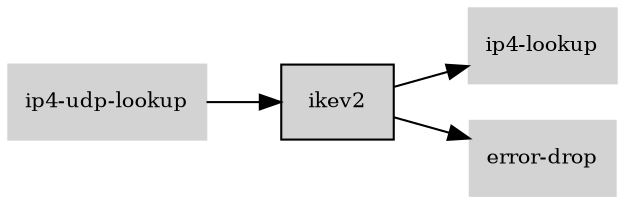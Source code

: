 digraph "ikev2_subgraph" {
  rankdir=LR;
  node [shape=box, style=filled, fontsize=10, color=lightgray, fontcolor=black, fillcolor=lightgray];
  "ikev2" [color=black, fontcolor=black, fillcolor=lightgray];
  edge [fontsize=8];
  "ikev2" -> "ip4-lookup";
  "ikev2" -> "error-drop";
  "ip4-udp-lookup" -> "ikev2";
}
